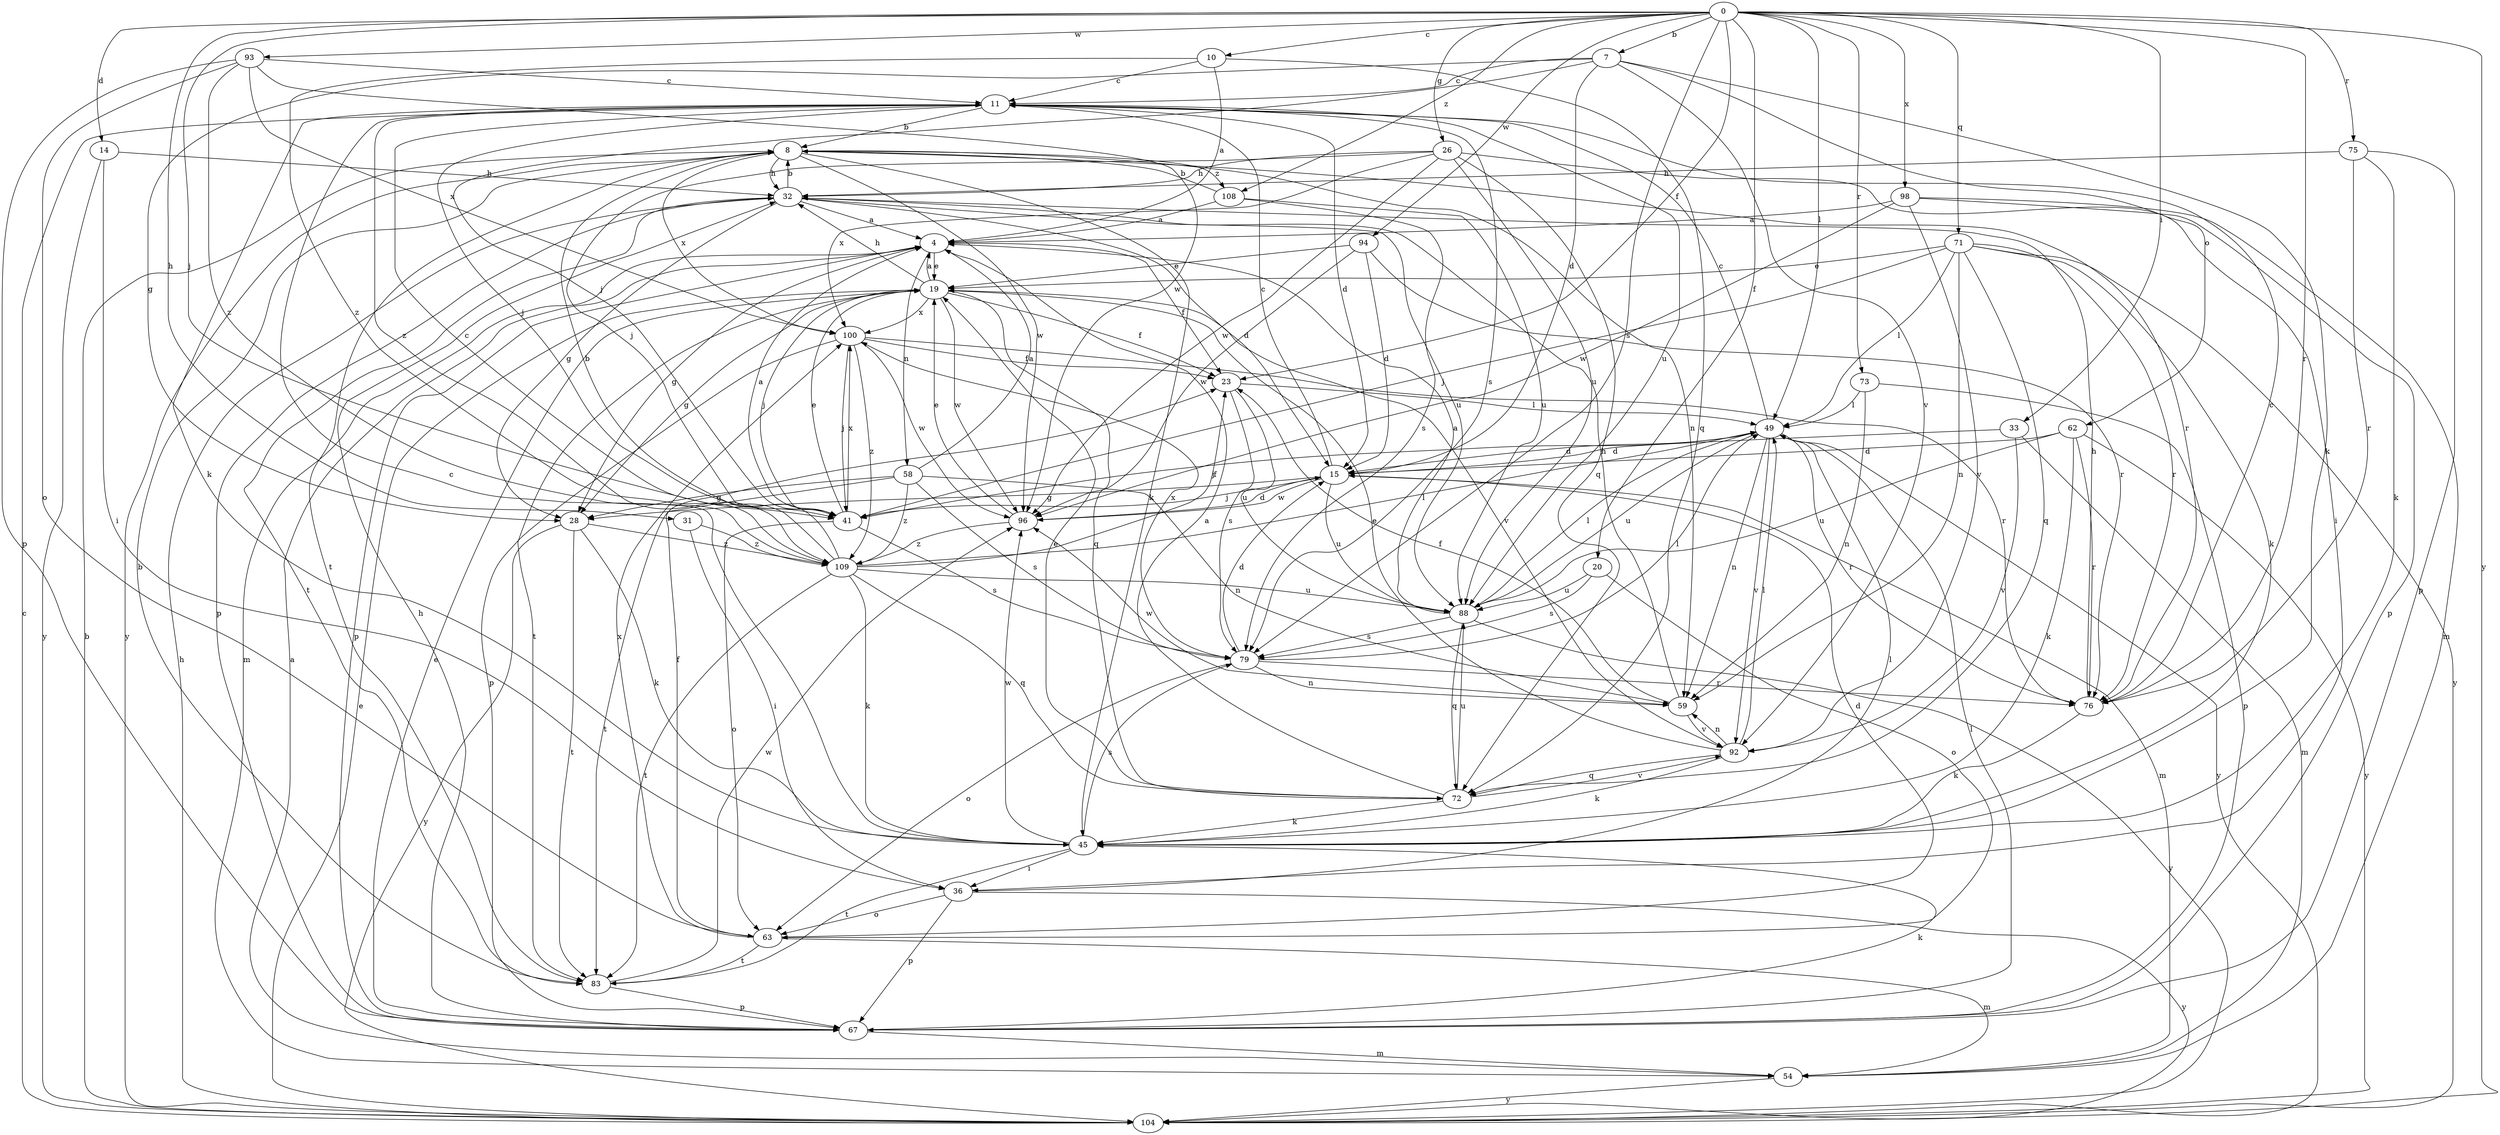 strict digraph  {
0;
4;
7;
8;
10;
11;
14;
15;
19;
20;
23;
26;
28;
31;
32;
33;
36;
41;
45;
49;
54;
58;
59;
62;
63;
67;
71;
72;
73;
75;
76;
79;
83;
88;
92;
93;
94;
96;
98;
100;
104;
108;
109;
0 -> 7  [label=b];
0 -> 10  [label=c];
0 -> 14  [label=d];
0 -> 20  [label=f];
0 -> 23  [label=f];
0 -> 26  [label=g];
0 -> 31  [label=h];
0 -> 33  [label=i];
0 -> 41  [label=j];
0 -> 49  [label=l];
0 -> 71  [label=q];
0 -> 73  [label=r];
0 -> 75  [label=r];
0 -> 76  [label=r];
0 -> 79  [label=s];
0 -> 93  [label=w];
0 -> 94  [label=w];
0 -> 98  [label=x];
0 -> 104  [label=y];
0 -> 108  [label=z];
4 -> 19  [label=e];
4 -> 23  [label=f];
4 -> 28  [label=g];
4 -> 54  [label=m];
4 -> 58  [label=n];
4 -> 67  [label=p];
7 -> 11  [label=c];
7 -> 15  [label=d];
7 -> 28  [label=g];
7 -> 41  [label=j];
7 -> 45  [label=k];
7 -> 62  [label=o];
7 -> 92  [label=v];
8 -> 32  [label=h];
8 -> 45  [label=k];
8 -> 59  [label=n];
8 -> 76  [label=r];
8 -> 83  [label=t];
8 -> 96  [label=w];
8 -> 100  [label=x];
8 -> 104  [label=y];
8 -> 108  [label=z];
10 -> 4  [label=a];
10 -> 11  [label=c];
10 -> 72  [label=q];
10 -> 109  [label=z];
11 -> 8  [label=b];
11 -> 15  [label=d];
11 -> 41  [label=j];
11 -> 45  [label=k];
11 -> 79  [label=s];
11 -> 88  [label=u];
11 -> 109  [label=z];
14 -> 32  [label=h];
14 -> 36  [label=i];
14 -> 104  [label=y];
15 -> 11  [label=c];
15 -> 28  [label=g];
15 -> 41  [label=j];
15 -> 54  [label=m];
15 -> 88  [label=u];
15 -> 96  [label=w];
19 -> 4  [label=a];
19 -> 23  [label=f];
19 -> 28  [label=g];
19 -> 32  [label=h];
19 -> 41  [label=j];
19 -> 72  [label=q];
19 -> 83  [label=t];
19 -> 92  [label=v];
19 -> 96  [label=w];
19 -> 100  [label=x];
20 -> 63  [label=o];
20 -> 79  [label=s];
20 -> 88  [label=u];
23 -> 49  [label=l];
23 -> 79  [label=s];
23 -> 88  [label=u];
26 -> 32  [label=h];
26 -> 36  [label=i];
26 -> 41  [label=j];
26 -> 72  [label=q];
26 -> 88  [label=u];
26 -> 96  [label=w];
26 -> 100  [label=x];
28 -> 45  [label=k];
28 -> 83  [label=t];
28 -> 104  [label=y];
28 -> 109  [label=z];
31 -> 36  [label=i];
31 -> 109  [label=z];
32 -> 4  [label=a];
32 -> 8  [label=b];
32 -> 15  [label=d];
32 -> 28  [label=g];
32 -> 67  [label=p];
32 -> 83  [label=t];
32 -> 88  [label=u];
33 -> 15  [label=d];
33 -> 54  [label=m];
33 -> 92  [label=v];
36 -> 49  [label=l];
36 -> 63  [label=o];
36 -> 67  [label=p];
36 -> 104  [label=y];
41 -> 4  [label=a];
41 -> 19  [label=e];
41 -> 63  [label=o];
41 -> 79  [label=s];
41 -> 100  [label=x];
45 -> 11  [label=c];
45 -> 36  [label=i];
45 -> 79  [label=s];
45 -> 83  [label=t];
45 -> 96  [label=w];
49 -> 11  [label=c];
49 -> 15  [label=d];
49 -> 41  [label=j];
49 -> 59  [label=n];
49 -> 76  [label=r];
49 -> 88  [label=u];
49 -> 92  [label=v];
49 -> 104  [label=y];
54 -> 4  [label=a];
54 -> 104  [label=y];
58 -> 4  [label=a];
58 -> 28  [label=g];
58 -> 59  [label=n];
58 -> 79  [label=s];
58 -> 83  [label=t];
58 -> 109  [label=z];
59 -> 23  [label=f];
59 -> 32  [label=h];
59 -> 92  [label=v];
59 -> 96  [label=w];
62 -> 15  [label=d];
62 -> 45  [label=k];
62 -> 76  [label=r];
62 -> 88  [label=u];
62 -> 104  [label=y];
63 -> 15  [label=d];
63 -> 23  [label=f];
63 -> 54  [label=m];
63 -> 83  [label=t];
63 -> 100  [label=x];
67 -> 19  [label=e];
67 -> 32  [label=h];
67 -> 45  [label=k];
67 -> 49  [label=l];
67 -> 54  [label=m];
71 -> 19  [label=e];
71 -> 41  [label=j];
71 -> 45  [label=k];
71 -> 49  [label=l];
71 -> 59  [label=n];
71 -> 72  [label=q];
71 -> 76  [label=r];
71 -> 104  [label=y];
72 -> 4  [label=a];
72 -> 19  [label=e];
72 -> 45  [label=k];
72 -> 88  [label=u];
72 -> 92  [label=v];
73 -> 49  [label=l];
73 -> 59  [label=n];
73 -> 67  [label=p];
75 -> 32  [label=h];
75 -> 45  [label=k];
75 -> 67  [label=p];
75 -> 76  [label=r];
76 -> 11  [label=c];
76 -> 32  [label=h];
76 -> 45  [label=k];
79 -> 15  [label=d];
79 -> 49  [label=l];
79 -> 59  [label=n];
79 -> 63  [label=o];
79 -> 76  [label=r];
79 -> 100  [label=x];
83 -> 8  [label=b];
83 -> 67  [label=p];
83 -> 96  [label=w];
88 -> 4  [label=a];
88 -> 49  [label=l];
88 -> 72  [label=q];
88 -> 79  [label=s];
88 -> 104  [label=y];
92 -> 19  [label=e];
92 -> 45  [label=k];
92 -> 49  [label=l];
92 -> 59  [label=n];
92 -> 72  [label=q];
93 -> 11  [label=c];
93 -> 63  [label=o];
93 -> 67  [label=p];
93 -> 96  [label=w];
93 -> 100  [label=x];
93 -> 109  [label=z];
94 -> 15  [label=d];
94 -> 19  [label=e];
94 -> 76  [label=r];
94 -> 96  [label=w];
96 -> 15  [label=d];
96 -> 19  [label=e];
96 -> 109  [label=z];
98 -> 4  [label=a];
98 -> 54  [label=m];
98 -> 67  [label=p];
98 -> 92  [label=v];
98 -> 96  [label=w];
100 -> 23  [label=f];
100 -> 41  [label=j];
100 -> 67  [label=p];
100 -> 76  [label=r];
100 -> 96  [label=w];
100 -> 109  [label=z];
104 -> 8  [label=b];
104 -> 11  [label=c];
104 -> 19  [label=e];
104 -> 32  [label=h];
108 -> 4  [label=a];
108 -> 8  [label=b];
108 -> 79  [label=s];
108 -> 88  [label=u];
109 -> 8  [label=b];
109 -> 11  [label=c];
109 -> 23  [label=f];
109 -> 45  [label=k];
109 -> 49  [label=l];
109 -> 72  [label=q];
109 -> 83  [label=t];
109 -> 88  [label=u];
}
